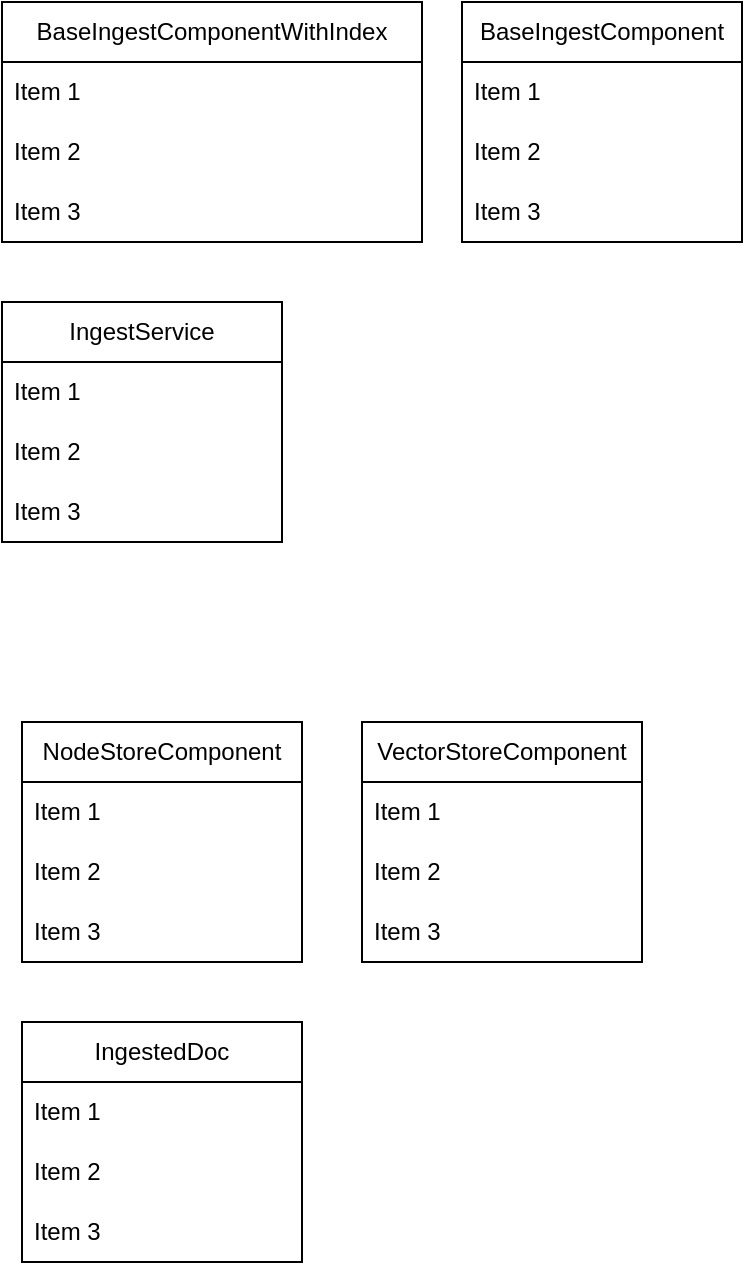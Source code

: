 <mxfile version="24.4.4" type="github">
  <diagram name="Página-1" id="J4KStZirxJ80GVOOFsrg">
    <mxGraphModel dx="803" dy="749" grid="1" gridSize="10" guides="1" tooltips="1" connect="1" arrows="1" fold="1" page="1" pageScale="1" pageWidth="827" pageHeight="1169" math="0" shadow="0">
      <root>
        <mxCell id="0" />
        <mxCell id="1" parent="0" />
        <mxCell id="1Bel1J-EvUVG8ot48oie-2" value="BaseIngestComponentWithIndex" style="swimlane;fontStyle=0;childLayout=stackLayout;horizontal=1;startSize=30;horizontalStack=0;resizeParent=1;resizeParentMax=0;resizeLast=0;collapsible=1;marginBottom=0;whiteSpace=wrap;html=1;" vertex="1" parent="1">
          <mxGeometry x="30" y="10" width="210" height="120" as="geometry" />
        </mxCell>
        <mxCell id="1Bel1J-EvUVG8ot48oie-3" value="Item 1" style="text;strokeColor=none;fillColor=none;align=left;verticalAlign=middle;spacingLeft=4;spacingRight=4;overflow=hidden;points=[[0,0.5],[1,0.5]];portConstraint=eastwest;rotatable=0;whiteSpace=wrap;html=1;" vertex="1" parent="1Bel1J-EvUVG8ot48oie-2">
          <mxGeometry y="30" width="210" height="30" as="geometry" />
        </mxCell>
        <mxCell id="1Bel1J-EvUVG8ot48oie-4" value="Item 2" style="text;strokeColor=none;fillColor=none;align=left;verticalAlign=middle;spacingLeft=4;spacingRight=4;overflow=hidden;points=[[0,0.5],[1,0.5]];portConstraint=eastwest;rotatable=0;whiteSpace=wrap;html=1;" vertex="1" parent="1Bel1J-EvUVG8ot48oie-2">
          <mxGeometry y="60" width="210" height="30" as="geometry" />
        </mxCell>
        <mxCell id="1Bel1J-EvUVG8ot48oie-5" value="Item 3" style="text;strokeColor=none;fillColor=none;align=left;verticalAlign=middle;spacingLeft=4;spacingRight=4;overflow=hidden;points=[[0,0.5],[1,0.5]];portConstraint=eastwest;rotatable=0;whiteSpace=wrap;html=1;" vertex="1" parent="1Bel1J-EvUVG8ot48oie-2">
          <mxGeometry y="90" width="210" height="30" as="geometry" />
        </mxCell>
        <mxCell id="1Bel1J-EvUVG8ot48oie-10" value="BaseIngestComponent" style="swimlane;fontStyle=0;childLayout=stackLayout;horizontal=1;startSize=30;horizontalStack=0;resizeParent=1;resizeParentMax=0;resizeLast=0;collapsible=1;marginBottom=0;whiteSpace=wrap;html=1;" vertex="1" parent="1">
          <mxGeometry x="260" y="10" width="140" height="120" as="geometry" />
        </mxCell>
        <mxCell id="1Bel1J-EvUVG8ot48oie-11" value="Item 1" style="text;strokeColor=none;fillColor=none;align=left;verticalAlign=middle;spacingLeft=4;spacingRight=4;overflow=hidden;points=[[0,0.5],[1,0.5]];portConstraint=eastwest;rotatable=0;whiteSpace=wrap;html=1;" vertex="1" parent="1Bel1J-EvUVG8ot48oie-10">
          <mxGeometry y="30" width="140" height="30" as="geometry" />
        </mxCell>
        <mxCell id="1Bel1J-EvUVG8ot48oie-12" value="Item 2" style="text;strokeColor=none;fillColor=none;align=left;verticalAlign=middle;spacingLeft=4;spacingRight=4;overflow=hidden;points=[[0,0.5],[1,0.5]];portConstraint=eastwest;rotatable=0;whiteSpace=wrap;html=1;" vertex="1" parent="1Bel1J-EvUVG8ot48oie-10">
          <mxGeometry y="60" width="140" height="30" as="geometry" />
        </mxCell>
        <mxCell id="1Bel1J-EvUVG8ot48oie-13" value="Item 3" style="text;strokeColor=none;fillColor=none;align=left;verticalAlign=middle;spacingLeft=4;spacingRight=4;overflow=hidden;points=[[0,0.5],[1,0.5]];portConstraint=eastwest;rotatable=0;whiteSpace=wrap;html=1;" vertex="1" parent="1Bel1J-EvUVG8ot48oie-10">
          <mxGeometry y="90" width="140" height="30" as="geometry" />
        </mxCell>
        <mxCell id="1Bel1J-EvUVG8ot48oie-14" value="VectorStoreComponent" style="swimlane;fontStyle=0;childLayout=stackLayout;horizontal=1;startSize=30;horizontalStack=0;resizeParent=1;resizeParentMax=0;resizeLast=0;collapsible=1;marginBottom=0;whiteSpace=wrap;html=1;" vertex="1" parent="1">
          <mxGeometry x="210" y="370" width="140" height="120" as="geometry" />
        </mxCell>
        <mxCell id="1Bel1J-EvUVG8ot48oie-15" value="Item 1" style="text;strokeColor=none;fillColor=none;align=left;verticalAlign=middle;spacingLeft=4;spacingRight=4;overflow=hidden;points=[[0,0.5],[1,0.5]];portConstraint=eastwest;rotatable=0;whiteSpace=wrap;html=1;" vertex="1" parent="1Bel1J-EvUVG8ot48oie-14">
          <mxGeometry y="30" width="140" height="30" as="geometry" />
        </mxCell>
        <mxCell id="1Bel1J-EvUVG8ot48oie-16" value="Item 2" style="text;strokeColor=none;fillColor=none;align=left;verticalAlign=middle;spacingLeft=4;spacingRight=4;overflow=hidden;points=[[0,0.5],[1,0.5]];portConstraint=eastwest;rotatable=0;whiteSpace=wrap;html=1;" vertex="1" parent="1Bel1J-EvUVG8ot48oie-14">
          <mxGeometry y="60" width="140" height="30" as="geometry" />
        </mxCell>
        <mxCell id="1Bel1J-EvUVG8ot48oie-17" value="Item 3" style="text;strokeColor=none;fillColor=none;align=left;verticalAlign=middle;spacingLeft=4;spacingRight=4;overflow=hidden;points=[[0,0.5],[1,0.5]];portConstraint=eastwest;rotatable=0;whiteSpace=wrap;html=1;" vertex="1" parent="1Bel1J-EvUVG8ot48oie-14">
          <mxGeometry y="90" width="140" height="30" as="geometry" />
        </mxCell>
        <mxCell id="1Bel1J-EvUVG8ot48oie-18" value="NodeStoreComponent" style="swimlane;fontStyle=0;childLayout=stackLayout;horizontal=1;startSize=30;horizontalStack=0;resizeParent=1;resizeParentMax=0;resizeLast=0;collapsible=1;marginBottom=0;whiteSpace=wrap;html=1;" vertex="1" parent="1">
          <mxGeometry x="40" y="370" width="140" height="120" as="geometry" />
        </mxCell>
        <mxCell id="1Bel1J-EvUVG8ot48oie-19" value="Item 1" style="text;strokeColor=none;fillColor=none;align=left;verticalAlign=middle;spacingLeft=4;spacingRight=4;overflow=hidden;points=[[0,0.5],[1,0.5]];portConstraint=eastwest;rotatable=0;whiteSpace=wrap;html=1;" vertex="1" parent="1Bel1J-EvUVG8ot48oie-18">
          <mxGeometry y="30" width="140" height="30" as="geometry" />
        </mxCell>
        <mxCell id="1Bel1J-EvUVG8ot48oie-20" value="Item 2" style="text;strokeColor=none;fillColor=none;align=left;verticalAlign=middle;spacingLeft=4;spacingRight=4;overflow=hidden;points=[[0,0.5],[1,0.5]];portConstraint=eastwest;rotatable=0;whiteSpace=wrap;html=1;" vertex="1" parent="1Bel1J-EvUVG8ot48oie-18">
          <mxGeometry y="60" width="140" height="30" as="geometry" />
        </mxCell>
        <mxCell id="1Bel1J-EvUVG8ot48oie-21" value="Item 3" style="text;strokeColor=none;fillColor=none;align=left;verticalAlign=middle;spacingLeft=4;spacingRight=4;overflow=hidden;points=[[0,0.5],[1,0.5]];portConstraint=eastwest;rotatable=0;whiteSpace=wrap;html=1;" vertex="1" parent="1Bel1J-EvUVG8ot48oie-18">
          <mxGeometry y="90" width="140" height="30" as="geometry" />
        </mxCell>
        <mxCell id="1Bel1J-EvUVG8ot48oie-22" value="IngestedDoc" style="swimlane;fontStyle=0;childLayout=stackLayout;horizontal=1;startSize=30;horizontalStack=0;resizeParent=1;resizeParentMax=0;resizeLast=0;collapsible=1;marginBottom=0;whiteSpace=wrap;html=1;" vertex="1" parent="1">
          <mxGeometry x="40" y="520" width="140" height="120" as="geometry" />
        </mxCell>
        <mxCell id="1Bel1J-EvUVG8ot48oie-23" value="Item 1" style="text;strokeColor=none;fillColor=none;align=left;verticalAlign=middle;spacingLeft=4;spacingRight=4;overflow=hidden;points=[[0,0.5],[1,0.5]];portConstraint=eastwest;rotatable=0;whiteSpace=wrap;html=1;" vertex="1" parent="1Bel1J-EvUVG8ot48oie-22">
          <mxGeometry y="30" width="140" height="30" as="geometry" />
        </mxCell>
        <mxCell id="1Bel1J-EvUVG8ot48oie-24" value="Item 2" style="text;strokeColor=none;fillColor=none;align=left;verticalAlign=middle;spacingLeft=4;spacingRight=4;overflow=hidden;points=[[0,0.5],[1,0.5]];portConstraint=eastwest;rotatable=0;whiteSpace=wrap;html=1;" vertex="1" parent="1Bel1J-EvUVG8ot48oie-22">
          <mxGeometry y="60" width="140" height="30" as="geometry" />
        </mxCell>
        <mxCell id="1Bel1J-EvUVG8ot48oie-25" value="Item 3" style="text;strokeColor=none;fillColor=none;align=left;verticalAlign=middle;spacingLeft=4;spacingRight=4;overflow=hidden;points=[[0,0.5],[1,0.5]];portConstraint=eastwest;rotatable=0;whiteSpace=wrap;html=1;" vertex="1" parent="1Bel1J-EvUVG8ot48oie-22">
          <mxGeometry y="90" width="140" height="30" as="geometry" />
        </mxCell>
        <mxCell id="1Bel1J-EvUVG8ot48oie-26" value="IngestService" style="swimlane;fontStyle=0;childLayout=stackLayout;horizontal=1;startSize=30;horizontalStack=0;resizeParent=1;resizeParentMax=0;resizeLast=0;collapsible=1;marginBottom=0;whiteSpace=wrap;html=1;" vertex="1" parent="1">
          <mxGeometry x="30" y="160" width="140" height="120" as="geometry" />
        </mxCell>
        <mxCell id="1Bel1J-EvUVG8ot48oie-27" value="Item 1" style="text;strokeColor=none;fillColor=none;align=left;verticalAlign=middle;spacingLeft=4;spacingRight=4;overflow=hidden;points=[[0,0.5],[1,0.5]];portConstraint=eastwest;rotatable=0;whiteSpace=wrap;html=1;" vertex="1" parent="1Bel1J-EvUVG8ot48oie-26">
          <mxGeometry y="30" width="140" height="30" as="geometry" />
        </mxCell>
        <mxCell id="1Bel1J-EvUVG8ot48oie-28" value="Item 2" style="text;strokeColor=none;fillColor=none;align=left;verticalAlign=middle;spacingLeft=4;spacingRight=4;overflow=hidden;points=[[0,0.5],[1,0.5]];portConstraint=eastwest;rotatable=0;whiteSpace=wrap;html=1;" vertex="1" parent="1Bel1J-EvUVG8ot48oie-26">
          <mxGeometry y="60" width="140" height="30" as="geometry" />
        </mxCell>
        <mxCell id="1Bel1J-EvUVG8ot48oie-29" value="Item 3" style="text;strokeColor=none;fillColor=none;align=left;verticalAlign=middle;spacingLeft=4;spacingRight=4;overflow=hidden;points=[[0,0.5],[1,0.5]];portConstraint=eastwest;rotatable=0;whiteSpace=wrap;html=1;" vertex="1" parent="1Bel1J-EvUVG8ot48oie-26">
          <mxGeometry y="90" width="140" height="30" as="geometry" />
        </mxCell>
      </root>
    </mxGraphModel>
  </diagram>
</mxfile>
